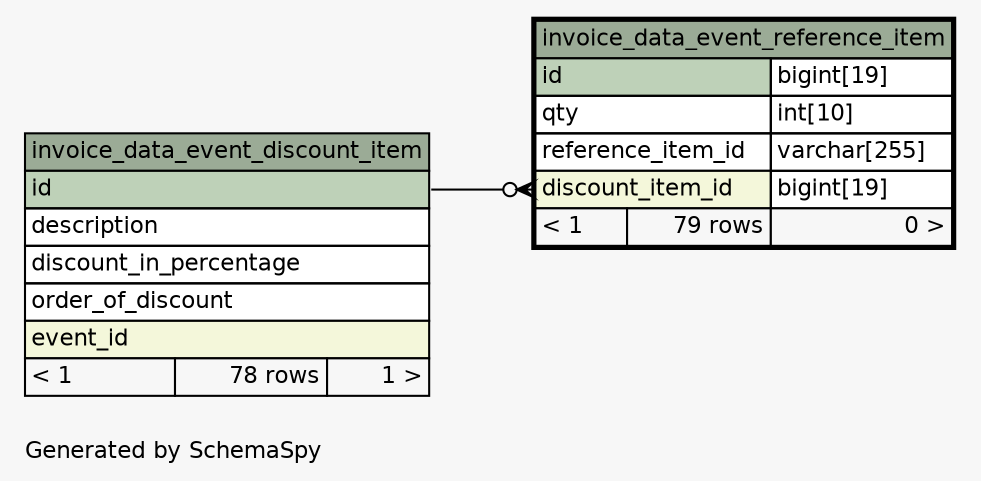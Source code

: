 // dot 2.38.0 on Windows 8.1 6.3
// SchemaSpy rev 590
digraph "oneDegreeRelationshipsDiagram" {
  graph [
    rankdir="RL"
    bgcolor="#f7f7f7"
    label="\nGenerated by SchemaSpy"
    labeljust="l"
    nodesep="0.18"
    ranksep="0.46"
    fontname="Helvetica"
    fontsize="11"
  ];
  node [
    fontname="Helvetica"
    fontsize="11"
    shape="plaintext"
  ];
  edge [
    arrowsize="0.8"
  ];
  "invoice_data_event_reference_item":"discount_item_id":w -> "invoice_data_event_discount_item":"id":e [arrowhead=none dir=back arrowtail=crowodot];
  "invoice_data_event_discount_item" [
    label=<
    <TABLE BORDER="0" CELLBORDER="1" CELLSPACING="0" BGCOLOR="#ffffff">
      <TR><TD COLSPAN="3" BGCOLOR="#9bab96" ALIGN="CENTER">invoice_data_event_discount_item</TD></TR>
      <TR><TD PORT="id" COLSPAN="3" BGCOLOR="#bed1b8" ALIGN="LEFT">id</TD></TR>
      <TR><TD PORT="description" COLSPAN="3" ALIGN="LEFT">description</TD></TR>
      <TR><TD PORT="discount_in_percentage" COLSPAN="3" ALIGN="LEFT">discount_in_percentage</TD></TR>
      <TR><TD PORT="order_of_discount" COLSPAN="3" ALIGN="LEFT">order_of_discount</TD></TR>
      <TR><TD PORT="event_id" COLSPAN="3" BGCOLOR="#f4f7da" ALIGN="LEFT">event_id</TD></TR>
      <TR><TD ALIGN="LEFT" BGCOLOR="#f7f7f7">&lt; 1</TD><TD ALIGN="RIGHT" BGCOLOR="#f7f7f7">78 rows</TD><TD ALIGN="RIGHT" BGCOLOR="#f7f7f7">1 &gt;</TD></TR>
    </TABLE>>
    URL="invoice_data_event_discount_item.html"
    tooltip="invoice_data_event_discount_item"
  ];
  "invoice_data_event_reference_item" [
    label=<
    <TABLE BORDER="2" CELLBORDER="1" CELLSPACING="0" BGCOLOR="#ffffff">
      <TR><TD COLSPAN="3" BGCOLOR="#9bab96" ALIGN="CENTER">invoice_data_event_reference_item</TD></TR>
      <TR><TD PORT="id" COLSPAN="2" BGCOLOR="#bed1b8" ALIGN="LEFT">id</TD><TD PORT="id.type" ALIGN="LEFT">bigint[19]</TD></TR>
      <TR><TD PORT="qty" COLSPAN="2" ALIGN="LEFT">qty</TD><TD PORT="qty.type" ALIGN="LEFT">int[10]</TD></TR>
      <TR><TD PORT="reference_item_id" COLSPAN="2" ALIGN="LEFT">reference_item_id</TD><TD PORT="reference_item_id.type" ALIGN="LEFT">varchar[255]</TD></TR>
      <TR><TD PORT="discount_item_id" COLSPAN="2" BGCOLOR="#f4f7da" ALIGN="LEFT">discount_item_id</TD><TD PORT="discount_item_id.type" ALIGN="LEFT">bigint[19]</TD></TR>
      <TR><TD ALIGN="LEFT" BGCOLOR="#f7f7f7">&lt; 1</TD><TD ALIGN="RIGHT" BGCOLOR="#f7f7f7">79 rows</TD><TD ALIGN="RIGHT" BGCOLOR="#f7f7f7">0 &gt;</TD></TR>
    </TABLE>>
    URL="invoice_data_event_reference_item.html"
    tooltip="invoice_data_event_reference_item"
  ];
}
